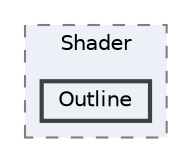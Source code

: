 digraph "003_Item/Item/Shader/Outline"
{
 // LATEX_PDF_SIZE
  bgcolor="transparent";
  edge [fontname=Helvetica,fontsize=10,labelfontname=Helvetica,labelfontsize=10];
  node [fontname=Helvetica,fontsize=10,shape=box,height=0.2,width=0.4];
  compound=true
  subgraph clusterdir_b870e08c26e3577dc64bbbf68104d119 {
    graph [ bgcolor="#edf0f7", pencolor="grey50", label="Shader", fontname=Helvetica,fontsize=10 style="filled,dashed", URL="dir_b870e08c26e3577dc64bbbf68104d119.html",tooltip=""]
  dir_f235cdd5310c6a14164ee15cf2157985 [label="Outline", fillcolor="#edf0f7", color="grey25", style="filled,bold", URL="dir_f235cdd5310c6a14164ee15cf2157985.html",tooltip=""];
  }
}
